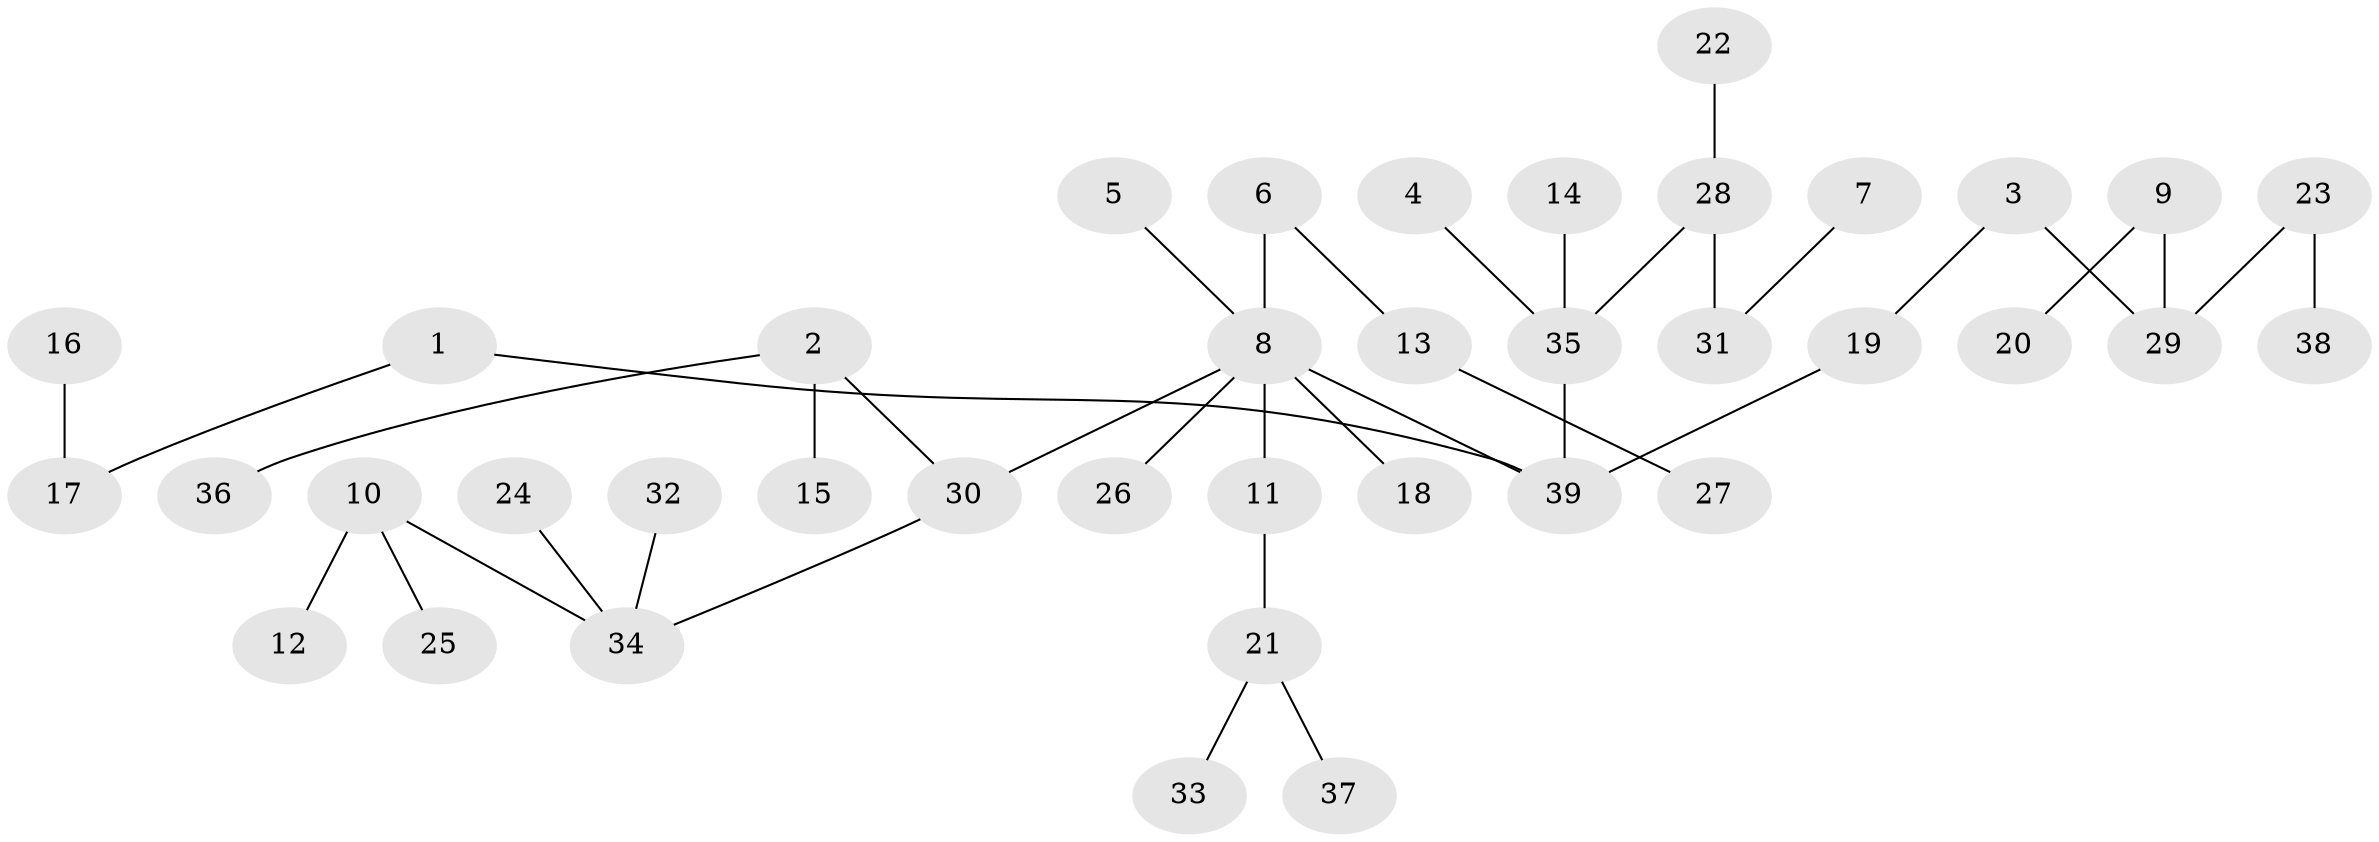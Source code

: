 // original degree distribution, {6: 0.02564102564102564, 5: 0.02564102564102564, 3: 0.07692307692307693, 2: 0.28205128205128205, 7: 0.01282051282051282, 4: 0.07692307692307693, 1: 0.5}
// Generated by graph-tools (version 1.1) at 2025/02/03/09/25 03:02:24]
// undirected, 39 vertices, 38 edges
graph export_dot {
graph [start="1"]
  node [color=gray90,style=filled];
  1;
  2;
  3;
  4;
  5;
  6;
  7;
  8;
  9;
  10;
  11;
  12;
  13;
  14;
  15;
  16;
  17;
  18;
  19;
  20;
  21;
  22;
  23;
  24;
  25;
  26;
  27;
  28;
  29;
  30;
  31;
  32;
  33;
  34;
  35;
  36;
  37;
  38;
  39;
  1 -- 17 [weight=1.0];
  1 -- 39 [weight=1.0];
  2 -- 15 [weight=1.0];
  2 -- 30 [weight=1.0];
  2 -- 36 [weight=1.0];
  3 -- 19 [weight=1.0];
  3 -- 29 [weight=1.0];
  4 -- 35 [weight=1.0];
  5 -- 8 [weight=1.0];
  6 -- 8 [weight=1.0];
  6 -- 13 [weight=1.0];
  7 -- 31 [weight=1.0];
  8 -- 11 [weight=1.0];
  8 -- 18 [weight=1.0];
  8 -- 26 [weight=1.0];
  8 -- 30 [weight=1.0];
  8 -- 39 [weight=1.0];
  9 -- 20 [weight=1.0];
  9 -- 29 [weight=1.0];
  10 -- 12 [weight=1.0];
  10 -- 25 [weight=1.0];
  10 -- 34 [weight=1.0];
  11 -- 21 [weight=1.0];
  13 -- 27 [weight=1.0];
  14 -- 35 [weight=1.0];
  16 -- 17 [weight=1.0];
  19 -- 39 [weight=1.0];
  21 -- 33 [weight=1.0];
  21 -- 37 [weight=1.0];
  22 -- 28 [weight=1.0];
  23 -- 29 [weight=1.0];
  23 -- 38 [weight=1.0];
  24 -- 34 [weight=1.0];
  28 -- 31 [weight=1.0];
  28 -- 35 [weight=1.0];
  30 -- 34 [weight=1.0];
  32 -- 34 [weight=1.0];
  35 -- 39 [weight=1.0];
}
